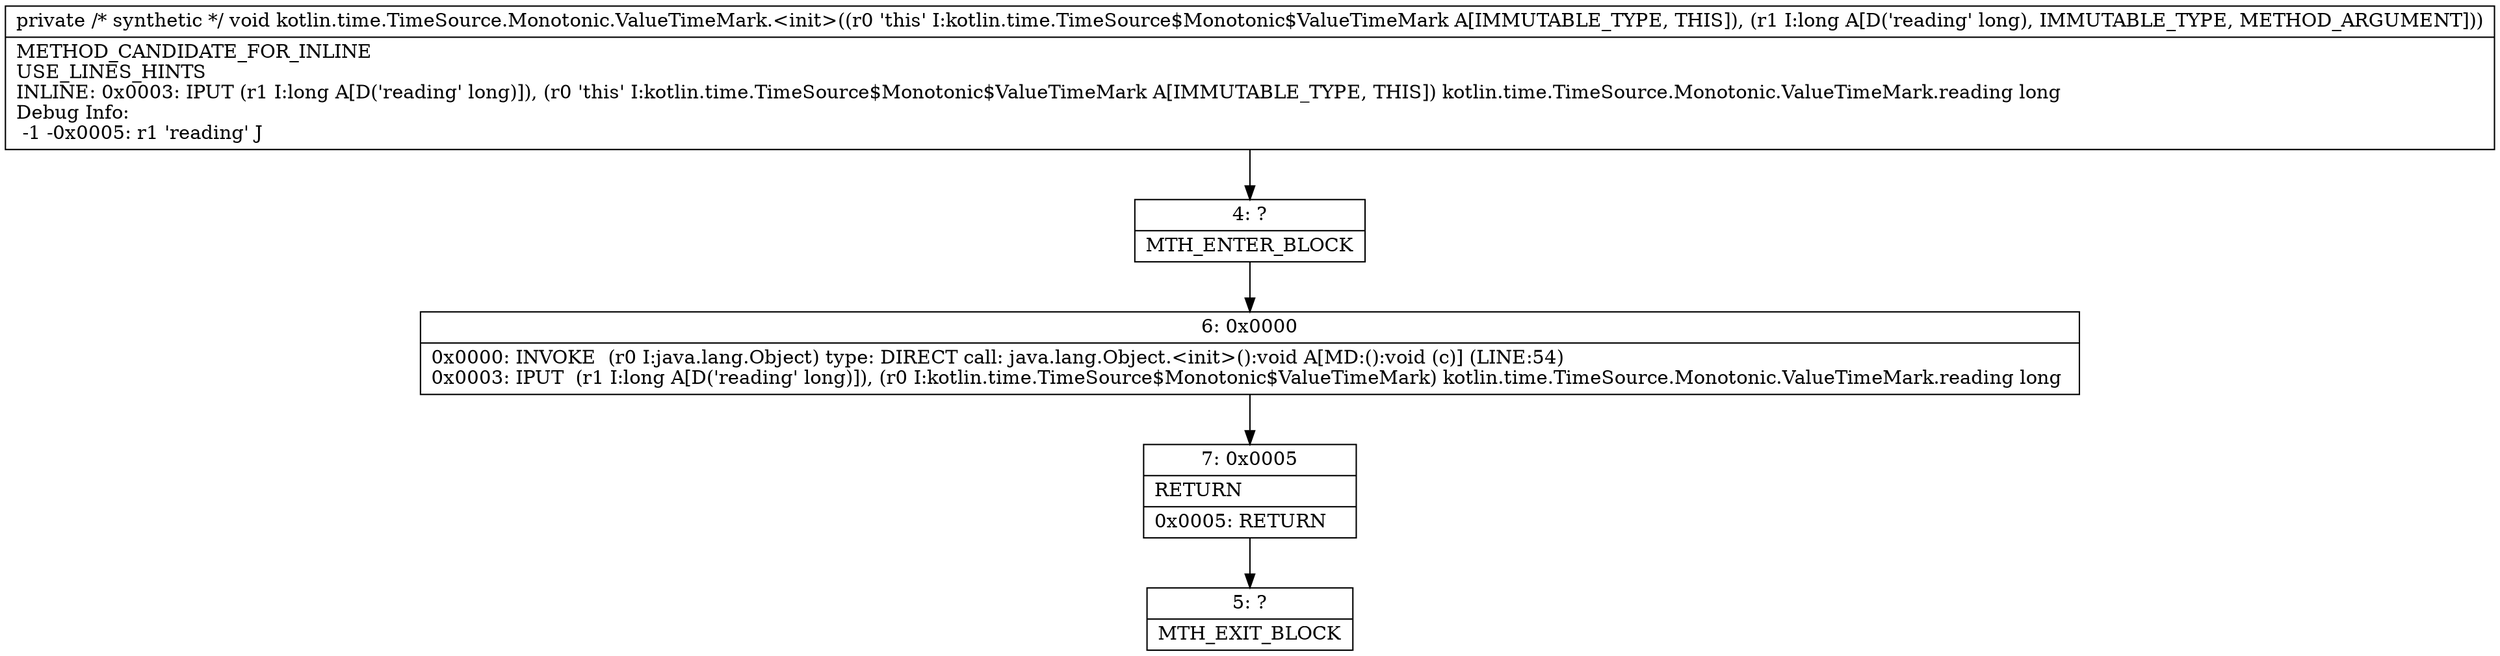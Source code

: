 digraph "CFG forkotlin.time.TimeSource.Monotonic.ValueTimeMark.\<init\>(J)V" {
Node_4 [shape=record,label="{4\:\ ?|MTH_ENTER_BLOCK\l}"];
Node_6 [shape=record,label="{6\:\ 0x0000|0x0000: INVOKE  (r0 I:java.lang.Object) type: DIRECT call: java.lang.Object.\<init\>():void A[MD:():void (c)] (LINE:54)\l0x0003: IPUT  (r1 I:long A[D('reading' long)]), (r0 I:kotlin.time.TimeSource$Monotonic$ValueTimeMark) kotlin.time.TimeSource.Monotonic.ValueTimeMark.reading long \l}"];
Node_7 [shape=record,label="{7\:\ 0x0005|RETURN\l|0x0005: RETURN   \l}"];
Node_5 [shape=record,label="{5\:\ ?|MTH_EXIT_BLOCK\l}"];
MethodNode[shape=record,label="{private \/* synthetic *\/ void kotlin.time.TimeSource.Monotonic.ValueTimeMark.\<init\>((r0 'this' I:kotlin.time.TimeSource$Monotonic$ValueTimeMark A[IMMUTABLE_TYPE, THIS]), (r1 I:long A[D('reading' long), IMMUTABLE_TYPE, METHOD_ARGUMENT]))  | METHOD_CANDIDATE_FOR_INLINE\lUSE_LINES_HINTS\lINLINE: 0x0003: IPUT  (r1 I:long A[D('reading' long)]), (r0 'this' I:kotlin.time.TimeSource$Monotonic$ValueTimeMark A[IMMUTABLE_TYPE, THIS]) kotlin.time.TimeSource.Monotonic.ValueTimeMark.reading long\lDebug Info:\l  \-1 \-0x0005: r1 'reading' J\l}"];
MethodNode -> Node_4;Node_4 -> Node_6;
Node_6 -> Node_7;
Node_7 -> Node_5;
}

